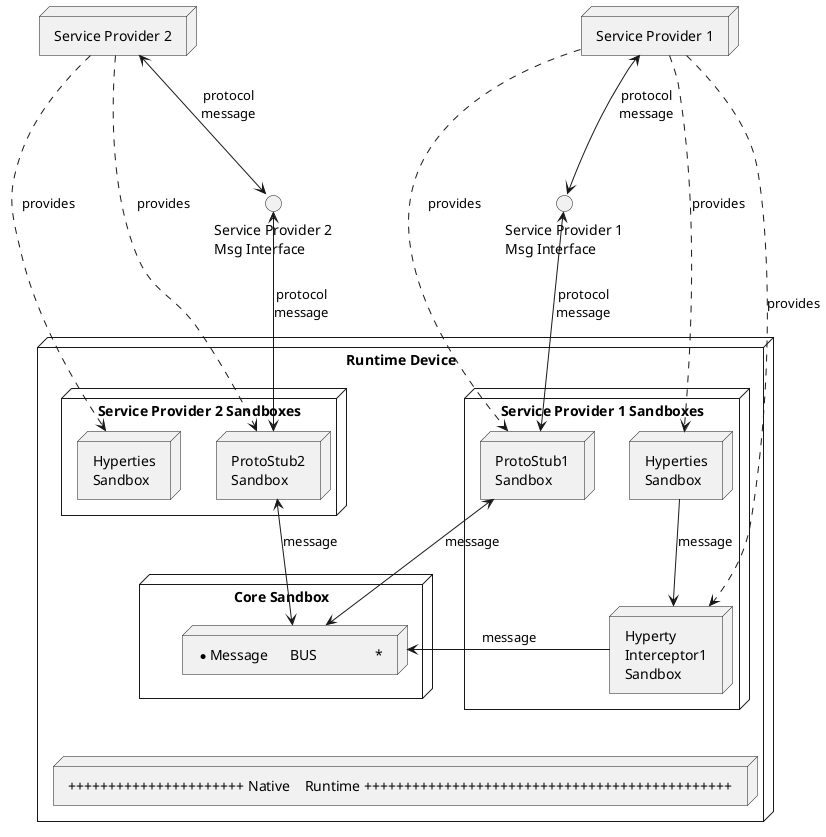 @startuml "Runtime_Architecture_high_level_pep.png"


node "Service Provider 1" as SP1 {
}

() "Service Provider 1\nMsg Interface" as SP1I

node "Service Provider 2" as SP2 {
}

() "Service Provider 2\nMsg Interface" as SP2I


node "Runtime Device" as rt {


 node "Service Provider 1 Sandboxes" as SP1Sand {

 node "Hyperties\nSandbox" as H1Sand {

	 }

 node "ProtoStub1\nSandbox" as Proto1Sand {

 }

node "Hyperty\nInterceptor1\nSandbox" as PEP1Sand {
 }



 }

node "Service Provider 2 Sandboxes" as SP2Sand {

 node "Hyperties\nSandbox" as H2Sand {
	 }


 node "ProtoStub2\nSandbox" as Proto2Sand {

  }


 }

H1Sand <..up- SP1 : provides
Proto1Sand <..up- SP1 : provides
PEP1Sand <..up- SP1 : provides

H2Sand <.up- SP2 : provides
Proto2Sand <.up- SP2 : provides


SP1 <-down-> SP1I : protocol\nmessage
SP1I <-down-> Proto1Sand : protocol\nmessage

SP2 <-down-> SP2I : protocol\nmessage
SP2I <-down-> Proto2Sand : protocol\nmessage

node "Core Sandbox" as core {

 node "*            Message      BUS                *" as Bus

}

 H1Sand -down-> PEP1Sand : message

 PEP1Sand -> Bus : message

 Bus <-up-> Proto1Sand : message

 Bus <-up-> Proto2Sand : message



node "++++++++++++++++++++++ Native    Runtime ++++++++++++++++++++++++++++++++++++++++++++++" as native {

	}

}

native -[hidden]up- core

@enduml
